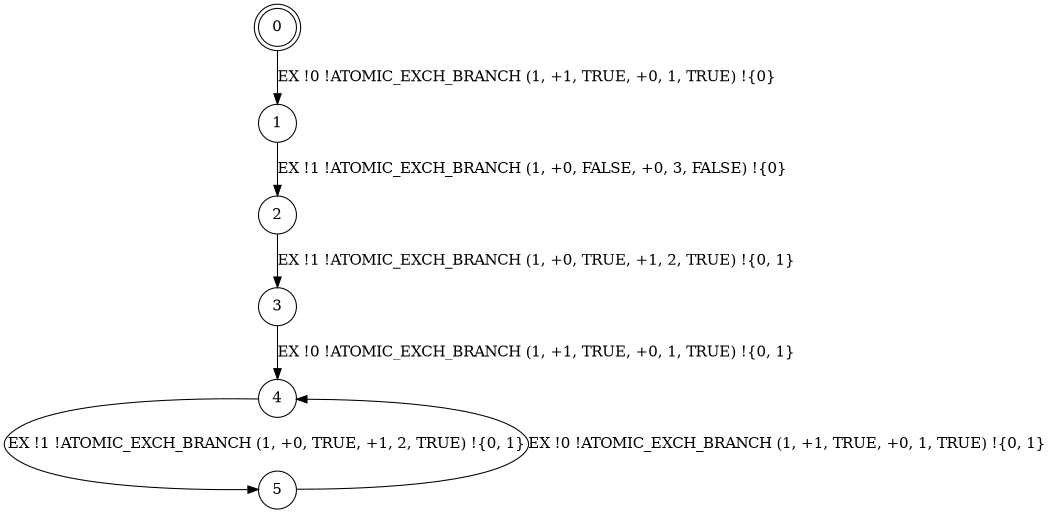 digraph BCG {
size = "7, 10.5";
center = TRUE;
node [shape = circle];
0 [peripheries = 2];
0 -> 1 [label = "EX !0 !ATOMIC_EXCH_BRANCH (1, +1, TRUE, +0, 1, TRUE) !{0}"];
1 -> 2 [label = "EX !1 !ATOMIC_EXCH_BRANCH (1, +0, FALSE, +0, 3, FALSE) !{0}"];
2 -> 3 [label = "EX !1 !ATOMIC_EXCH_BRANCH (1, +0, TRUE, +1, 2, TRUE) !{0, 1}"];
3 -> 4 [label = "EX !0 !ATOMIC_EXCH_BRANCH (1, +1, TRUE, +0, 1, TRUE) !{0, 1}"];
4 -> 5 [label = "EX !1 !ATOMIC_EXCH_BRANCH (1, +0, TRUE, +1, 2, TRUE) !{0, 1}"];
5 -> 4 [label = "EX !0 !ATOMIC_EXCH_BRANCH (1, +1, TRUE, +0, 1, TRUE) !{0, 1}"];
}
